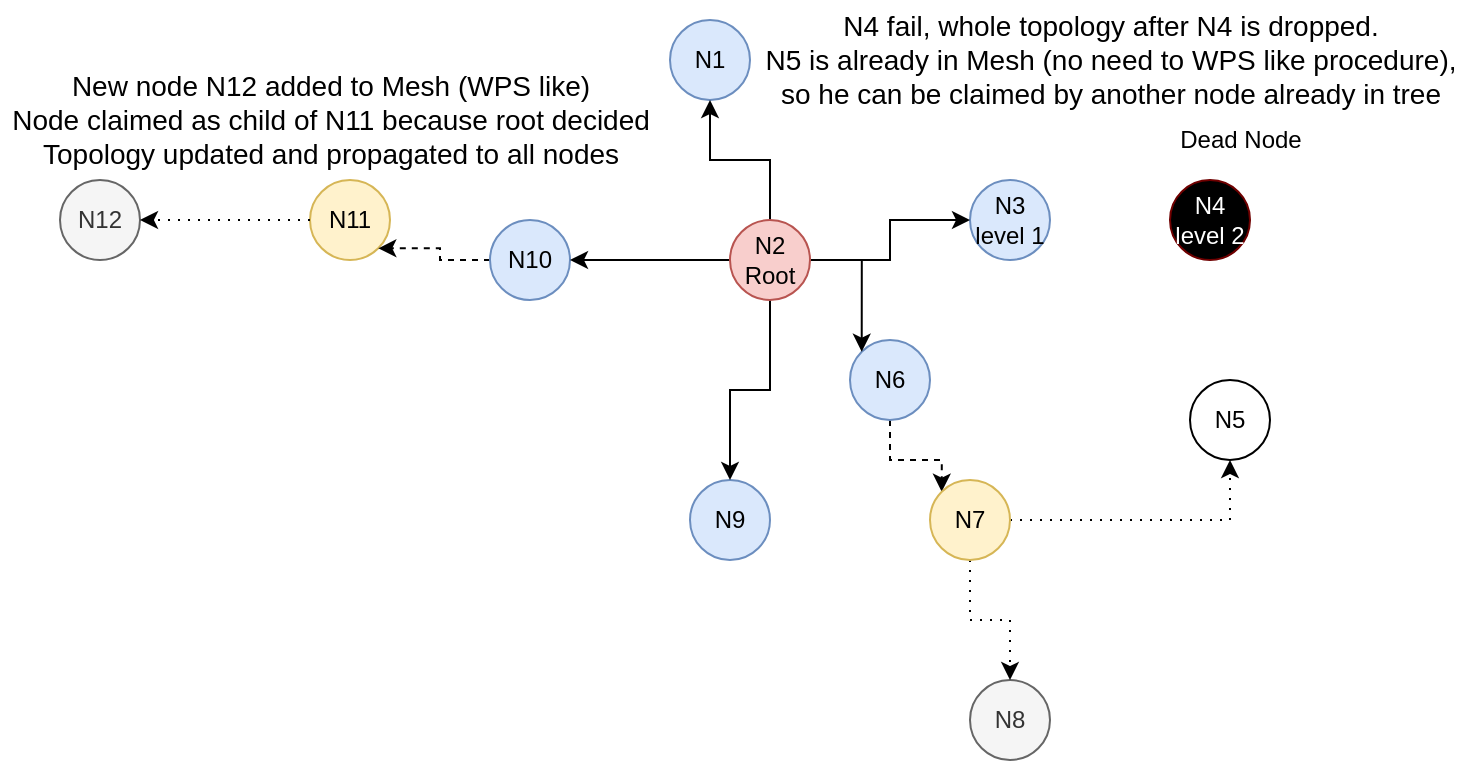 <mxfile version="15.8.4" type="device"><diagram id="As4o7XeIH6c7SPrB57Mc" name="Page-1"><mxGraphModel dx="1127" dy="732" grid="1" gridSize="10" guides="1" tooltips="1" connect="1" arrows="1" fold="1" page="1" pageScale="1" pageWidth="850" pageHeight="1100" math="0" shadow="0"><root><mxCell id="0"/><mxCell id="1" parent="0"/><mxCell id="TaFU3oF6kBejVxQ2I2Jl-2" style="edgeStyle=orthogonalEdgeStyle;rounded=0;orthogonalLoop=1;jettySize=auto;html=1;entryX=0;entryY=0;entryDx=0;entryDy=0;dashed=1;" edge="1" parent="1" source="TaFU3oF6kBejVxQ2I2Jl-3" target="TaFU3oF6kBejVxQ2I2Jl-8"><mxGeometry relative="1" as="geometry"/></mxCell><mxCell id="TaFU3oF6kBejVxQ2I2Jl-3" value="N6" style="ellipse;whiteSpace=wrap;html=1;aspect=fixed;fillColor=#dae8fc;strokeColor=#6c8ebf;" vertex="1" parent="1"><mxGeometry x="425" y="310" width="40" height="40" as="geometry"/></mxCell><mxCell id="TaFU3oF6kBejVxQ2I2Jl-4" value="N11" style="ellipse;whiteSpace=wrap;html=1;aspect=fixed;fillColor=#fff2cc;strokeColor=#d6b656;" vertex="1" parent="1"><mxGeometry x="155" y="230" width="40" height="40" as="geometry"/></mxCell><mxCell id="TaFU3oF6kBejVxQ2I2Jl-5" value="N8" style="ellipse;whiteSpace=wrap;html=1;aspect=fixed;fillColor=#f5f5f5;fontColor=#333333;strokeColor=#666666;" vertex="1" parent="1"><mxGeometry x="485" y="480" width="40" height="40" as="geometry"/></mxCell><mxCell id="TaFU3oF6kBejVxQ2I2Jl-6" value="N9" style="ellipse;whiteSpace=wrap;html=1;aspect=fixed;fillColor=#dae8fc;strokeColor=#6c8ebf;" vertex="1" parent="1"><mxGeometry x="345" y="380" width="40" height="40" as="geometry"/></mxCell><mxCell id="TaFU3oF6kBejVxQ2I2Jl-7" style="edgeStyle=orthogonalEdgeStyle;rounded=0;orthogonalLoop=1;jettySize=auto;html=1;dashed=1;dashPattern=1 4;" edge="1" parent="1" source="TaFU3oF6kBejVxQ2I2Jl-8" target="TaFU3oF6kBejVxQ2I2Jl-5"><mxGeometry relative="1" as="geometry"/></mxCell><mxCell id="TaFU3oF6kBejVxQ2I2Jl-29" style="edgeStyle=orthogonalEdgeStyle;rounded=0;orthogonalLoop=1;jettySize=auto;html=1;dashed=1;fontSize=14;dashPattern=1 4;" edge="1" parent="1" source="TaFU3oF6kBejVxQ2I2Jl-8" target="TaFU3oF6kBejVxQ2I2Jl-14"><mxGeometry relative="1" as="geometry"/></mxCell><mxCell id="TaFU3oF6kBejVxQ2I2Jl-8" value="N7" style="ellipse;whiteSpace=wrap;html=1;aspect=fixed;fillColor=#fff2cc;strokeColor=#d6b656;" vertex="1" parent="1"><mxGeometry x="465" y="380" width="40" height="40" as="geometry"/></mxCell><mxCell id="TaFU3oF6kBejVxQ2I2Jl-9" value="N1" style="ellipse;whiteSpace=wrap;html=1;aspect=fixed;fillColor=#dae8fc;strokeColor=#6c8ebf;" vertex="1" parent="1"><mxGeometry x="335" y="150" width="40" height="40" as="geometry"/></mxCell><mxCell id="TaFU3oF6kBejVxQ2I2Jl-11" value="N3&lt;br&gt;level 1" style="ellipse;whiteSpace=wrap;html=1;aspect=fixed;fillColor=#dae8fc;strokeColor=#6c8ebf;" vertex="1" parent="1"><mxGeometry x="485" y="230" width="40" height="40" as="geometry"/></mxCell><mxCell id="TaFU3oF6kBejVxQ2I2Jl-12" style="edgeStyle=orthogonalEdgeStyle;rounded=0;orthogonalLoop=1;jettySize=auto;html=1;entryX=1;entryY=1;entryDx=0;entryDy=0;dashed=1;" edge="1" parent="1" source="TaFU3oF6kBejVxQ2I2Jl-13" target="TaFU3oF6kBejVxQ2I2Jl-4"><mxGeometry relative="1" as="geometry"/></mxCell><mxCell id="TaFU3oF6kBejVxQ2I2Jl-13" value="N10" style="ellipse;whiteSpace=wrap;html=1;aspect=fixed;fillColor=#dae8fc;strokeColor=#6c8ebf;" vertex="1" parent="1"><mxGeometry x="245" y="250" width="40" height="40" as="geometry"/></mxCell><mxCell id="TaFU3oF6kBejVxQ2I2Jl-14" value="N5&lt;br&gt;" style="ellipse;whiteSpace=wrap;html=1;aspect=fixed;" vertex="1" parent="1"><mxGeometry x="595" y="330" width="40" height="40" as="geometry"/></mxCell><mxCell id="TaFU3oF6kBejVxQ2I2Jl-16" value="N4&lt;br&gt;level 2" style="ellipse;whiteSpace=wrap;html=1;aspect=fixed;fillColor=#000000;strokeColor=#6F0000;fontColor=#ffffff;" vertex="1" parent="1"><mxGeometry x="585" y="230" width="40" height="40" as="geometry"/></mxCell><mxCell id="TaFU3oF6kBejVxQ2I2Jl-17" style="edgeStyle=orthogonalEdgeStyle;rounded=0;orthogonalLoop=1;jettySize=auto;html=1;entryX=0;entryY=0.5;entryDx=0;entryDy=0;" edge="1" parent="1" source="TaFU3oF6kBejVxQ2I2Jl-22" target="TaFU3oF6kBejVxQ2I2Jl-11"><mxGeometry relative="1" as="geometry"/></mxCell><mxCell id="TaFU3oF6kBejVxQ2I2Jl-18" style="edgeStyle=orthogonalEdgeStyle;rounded=0;orthogonalLoop=1;jettySize=auto;html=1;" edge="1" parent="1" source="TaFU3oF6kBejVxQ2I2Jl-22" target="TaFU3oF6kBejVxQ2I2Jl-9"><mxGeometry relative="1" as="geometry"/></mxCell><mxCell id="TaFU3oF6kBejVxQ2I2Jl-19" style="edgeStyle=orthogonalEdgeStyle;rounded=0;orthogonalLoop=1;jettySize=auto;html=1;" edge="1" parent="1" source="TaFU3oF6kBejVxQ2I2Jl-22" target="TaFU3oF6kBejVxQ2I2Jl-13"><mxGeometry relative="1" as="geometry"/></mxCell><mxCell id="TaFU3oF6kBejVxQ2I2Jl-20" style="edgeStyle=orthogonalEdgeStyle;rounded=0;orthogonalLoop=1;jettySize=auto;html=1;" edge="1" parent="1" source="TaFU3oF6kBejVxQ2I2Jl-22" target="TaFU3oF6kBejVxQ2I2Jl-6"><mxGeometry relative="1" as="geometry"/></mxCell><mxCell id="TaFU3oF6kBejVxQ2I2Jl-21" style="edgeStyle=orthogonalEdgeStyle;rounded=0;orthogonalLoop=1;jettySize=auto;html=1;entryX=0;entryY=0;entryDx=0;entryDy=0;" edge="1" parent="1" source="TaFU3oF6kBejVxQ2I2Jl-22" target="TaFU3oF6kBejVxQ2I2Jl-3"><mxGeometry relative="1" as="geometry"/></mxCell><mxCell id="TaFU3oF6kBejVxQ2I2Jl-22" value="N2&lt;br&gt;Root" style="ellipse;whiteSpace=wrap;html=1;aspect=fixed;fillColor=#f8cecc;strokeColor=#b85450;" vertex="1" parent="1"><mxGeometry x="365" y="250" width="40" height="40" as="geometry"/></mxCell><mxCell id="TaFU3oF6kBejVxQ2I2Jl-23" value="N12" style="ellipse;whiteSpace=wrap;html=1;aspect=fixed;fillColor=#f5f5f5;fontColor=#333333;strokeColor=#666666;" vertex="1" parent="1"><mxGeometry x="30" y="230" width="40" height="40" as="geometry"/></mxCell><mxCell id="TaFU3oF6kBejVxQ2I2Jl-24" value="New node N12 added to Mesh (WPS like)&lt;br style=&quot;font-size: 14px;&quot;&gt;Node claimed as child of N11 because root decided&lt;br style=&quot;font-size: 14px;&quot;&gt;Topology updated and propagated to all nodes" style="text;html=1;align=center;verticalAlign=middle;resizable=0;points=[];autosize=1;strokeColor=none;fillColor=none;fontSize=14;" vertex="1" parent="1"><mxGeometry y="170" width="330" height="60" as="geometry"/></mxCell><mxCell id="TaFU3oF6kBejVxQ2I2Jl-25" style="edgeStyle=orthogonalEdgeStyle;rounded=0;orthogonalLoop=1;jettySize=auto;html=1;dashed=1;dashPattern=1 4;" edge="1" parent="1" source="TaFU3oF6kBejVxQ2I2Jl-4" target="TaFU3oF6kBejVxQ2I2Jl-23"><mxGeometry relative="1" as="geometry"><mxPoint x="110.0" y="250" as="sourcePoint"/><mxPoint x="130.0" y="310" as="targetPoint"/></mxGeometry></mxCell><mxCell id="TaFU3oF6kBejVxQ2I2Jl-26" value="Dead Node" style="text;html=1;align=center;verticalAlign=middle;resizable=0;points=[];autosize=1;strokeColor=none;fillColor=none;" vertex="1" parent="1"><mxGeometry x="580" y="200" width="80" height="20" as="geometry"/></mxCell><mxCell id="TaFU3oF6kBejVxQ2I2Jl-27" value="N4 fail, whole topology after N4 is dropped.&lt;br style=&quot;font-size: 14px;&quot;&gt;N5 is already in Mesh (no need to WPS like procedure),&lt;br style=&quot;font-size: 14px;&quot;&gt;so he can be claimed by another node already in tree" style="text;html=1;align=center;verticalAlign=middle;resizable=0;points=[];autosize=1;strokeColor=none;fillColor=none;fontSize=14;" vertex="1" parent="1"><mxGeometry x="375" y="140" width="360" height="60" as="geometry"/></mxCell></root></mxGraphModel></diagram></mxfile>